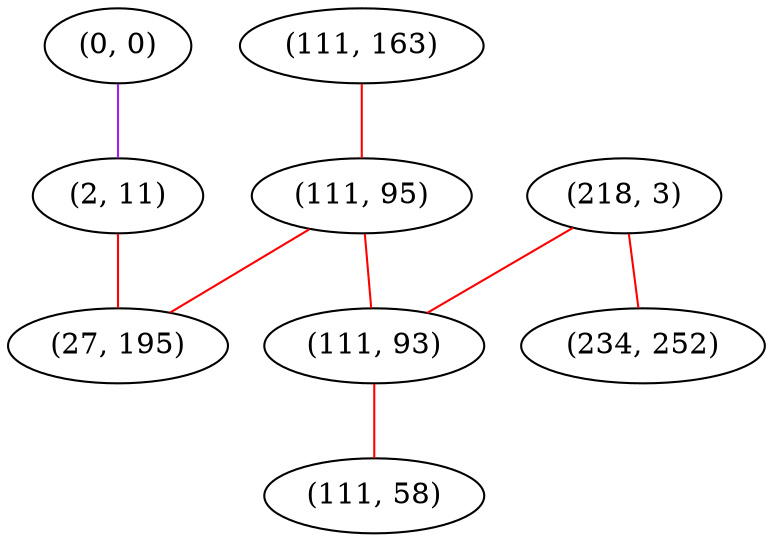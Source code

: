 graph "" {
"(0, 0)";
"(218, 3)";
"(111, 163)";
"(2, 11)";
"(111, 95)";
"(234, 252)";
"(111, 93)";
"(27, 195)";
"(111, 58)";
"(0, 0)" -- "(2, 11)"  [color=purple, key=0, weight=4];
"(218, 3)" -- "(111, 93)"  [color=red, key=0, weight=1];
"(218, 3)" -- "(234, 252)"  [color=red, key=0, weight=1];
"(111, 163)" -- "(111, 95)"  [color=red, key=0, weight=1];
"(2, 11)" -- "(27, 195)"  [color=red, key=0, weight=1];
"(111, 95)" -- "(111, 93)"  [color=red, key=0, weight=1];
"(111, 95)" -- "(27, 195)"  [color=red, key=0, weight=1];
"(111, 93)" -- "(111, 58)"  [color=red, key=0, weight=1];
}
